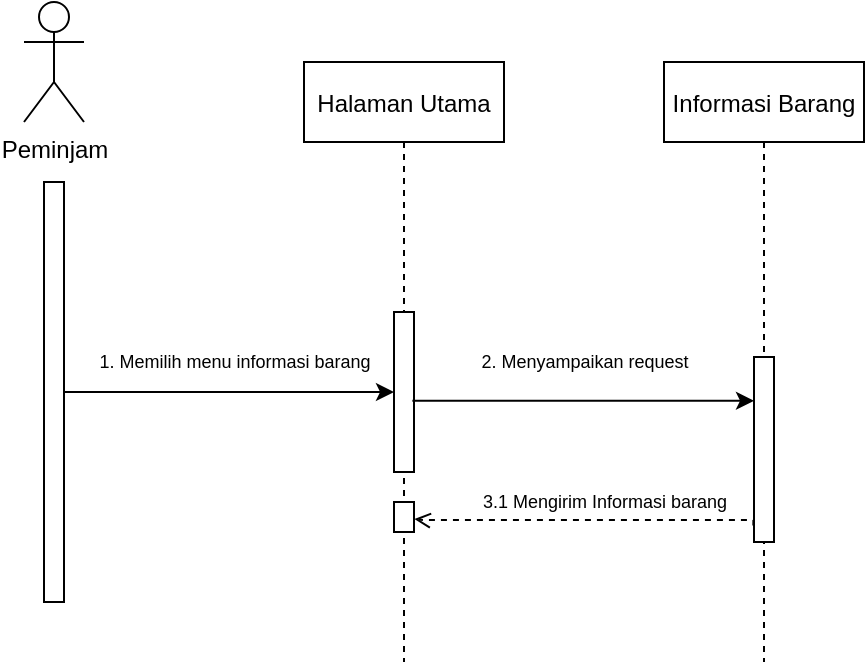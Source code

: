<mxfile version="20.3.0" type="device" pages="4"><diagram id="kgpKYQtTHZ0yAKxKKP6v" name="Melihat Informasi Barang"><mxGraphModel dx="675" dy="1603" grid="1" gridSize="10" guides="1" tooltips="1" connect="1" arrows="1" fold="1" page="1" pageScale="1" pageWidth="850" pageHeight="1100" math="0" shadow="0"><root><mxCell id="0"/><mxCell id="1" parent="0"/><mxCell id="3nuBFxr9cyL0pnOWT2aG-5" value="Halaman Utama" style="shape=umlLifeline;perimeter=lifelinePerimeter;container=1;collapsible=0;recursiveResize=0;rounded=0;shadow=0;strokeWidth=1;" parent="1" vertex="1"><mxGeometry x="310" y="90" width="100" height="300" as="geometry"/></mxCell><mxCell id="pss_S8nYM6yiyfII1tPq-10" value="" style="html=1;points=[];perimeter=orthogonalPerimeter;" parent="3nuBFxr9cyL0pnOWT2aG-5" vertex="1"><mxGeometry x="45" y="125" width="10" height="80" as="geometry"/></mxCell><mxCell id="pss_S8nYM6yiyfII1tPq-17" value="" style="html=1;points=[];perimeter=orthogonalPerimeter;" parent="3nuBFxr9cyL0pnOWT2aG-5" vertex="1"><mxGeometry x="45" y="220" width="10" height="15" as="geometry"/></mxCell><mxCell id="pss_S8nYM6yiyfII1tPq-1" value="Informasi Barang" style="shape=umlLifeline;perimeter=lifelinePerimeter;container=1;collapsible=0;recursiveResize=0;rounded=0;shadow=0;strokeWidth=1;" parent="1" vertex="1"><mxGeometry x="490" y="90" width="100" height="300" as="geometry"/></mxCell><mxCell id="pss_S8nYM6yiyfII1tPq-13" value="" style="html=1;points=[];perimeter=orthogonalPerimeter;" parent="pss_S8nYM6yiyfII1tPq-1" vertex="1"><mxGeometry x="45" y="147.5" width="10" height="92.5" as="geometry"/></mxCell><mxCell id="pss_S8nYM6yiyfII1tPq-4" value="Peminjam" style="shape=umlActor;verticalLabelPosition=bottom;verticalAlign=top;html=1;" parent="1" vertex="1"><mxGeometry x="170" y="60" width="30" height="60" as="geometry"/></mxCell><mxCell id="pss_S8nYM6yiyfII1tPq-9" style="edgeStyle=orthogonalEdgeStyle;rounded=0;orthogonalLoop=1;jettySize=auto;html=1;" parent="1" source="pss_S8nYM6yiyfII1tPq-8" target="pss_S8nYM6yiyfII1tPq-10" edge="1"><mxGeometry relative="1" as="geometry"><mxPoint x="260" y="255" as="targetPoint"/></mxGeometry></mxCell><mxCell id="pss_S8nYM6yiyfII1tPq-8" value="" style="html=1;points=[];perimeter=orthogonalPerimeter;" parent="1" vertex="1"><mxGeometry x="180" y="150" width="10" height="210" as="geometry"/></mxCell><mxCell id="pss_S8nYM6yiyfII1tPq-15" value="" style="endArrow=classic;html=1;rounded=0;exitX=0.919;exitY=0.555;exitDx=0;exitDy=0;exitPerimeter=0;" parent="1" source="pss_S8nYM6yiyfII1tPq-10" target="pss_S8nYM6yiyfII1tPq-13" edge="1"><mxGeometry width="50" height="50" relative="1" as="geometry"><mxPoint x="410" y="250" as="sourcePoint"/><mxPoint x="460" y="200" as="targetPoint"/></mxGeometry></mxCell><mxCell id="pss_S8nYM6yiyfII1tPq-16" style="edgeStyle=orthogonalEdgeStyle;rounded=0;orthogonalLoop=1;jettySize=auto;html=1;entryX=1.02;entryY=0.569;entryDx=0;entryDy=0;entryPerimeter=0;dashed=1;endArrow=open;endFill=0;exitX=-0.033;exitY=0.911;exitDx=0;exitDy=0;exitPerimeter=0;" parent="1" source="pss_S8nYM6yiyfII1tPq-13" target="pss_S8nYM6yiyfII1tPq-17" edge="1"><mxGeometry relative="1" as="geometry"><mxPoint x="535.64" y="338.48" as="sourcePoint"/><Array as="points"><mxPoint x="535" y="319"/><mxPoint x="370" y="319"/></Array></mxGeometry></mxCell><mxCell id="pss_S8nYM6yiyfII1tPq-18" value="1. Memilih menu informasi barang" style="text;html=1;align=center;verticalAlign=middle;resizable=0;points=[];autosize=1;strokeColor=none;fillColor=none;strokeWidth=1;fontSize=9;" parent="1" vertex="1"><mxGeometry x="195" y="230" width="160" height="20" as="geometry"/></mxCell><mxCell id="pss_S8nYM6yiyfII1tPq-20" value="2. Menyampaikan request" style="text;html=1;align=center;verticalAlign=middle;resizable=0;points=[];autosize=1;strokeColor=none;fillColor=none;strokeWidth=1;fontSize=9;" parent="1" vertex="1"><mxGeometry x="385" y="230" width="130" height="20" as="geometry"/></mxCell><mxCell id="pss_S8nYM6yiyfII1tPq-21" value="3.1 Mengirim Informasi barang" style="text;html=1;align=center;verticalAlign=middle;resizable=0;points=[];autosize=1;strokeColor=none;fillColor=none;strokeWidth=1;fontSize=9;" parent="1" vertex="1"><mxGeometry x="385" y="300" width="150" height="20" as="geometry"/></mxCell></root></mxGraphModel></diagram><diagram id="Cf7iQ9cv6OaDWOjupCwa" name="Login"><mxGraphModel dx="1341" dy="1165" grid="1" gridSize="10" guides="1" tooltips="1" connect="1" arrows="1" fold="1" page="1" pageScale="1" pageWidth="850" pageHeight="1100" math="0" shadow="0"><root><mxCell id="0"/><mxCell id="1" parent="0"/><mxCell id="bRELgVxb7QbCj11Sw3iF-5" value="" style="rounded=0;whiteSpace=wrap;html=1;" parent="1" vertex="1"><mxGeometry x="-360" y="610" width="660" height="210" as="geometry"/></mxCell><mxCell id="ksM56RE-a_fq6iD_JGJz-1" value="Pengguna (Staff Barang / Peminjam)&amp;nbsp;" style="shape=umlActor;verticalLabelPosition=bottom;verticalAlign=top;html=1;" parent="1" vertex="1"><mxGeometry x="-740" y="160" width="30" height="60" as="geometry"/></mxCell><mxCell id="gEkaJrHt6rj0yQR2vIN1-3" style="edgeStyle=orthogonalEdgeStyle;rounded=0;orthogonalLoop=1;jettySize=auto;html=1;exitX=1.056;exitY=0.251;exitDx=0;exitDy=0;exitPerimeter=0;" parent="1" source="ksM56RE-a_fq6iD_JGJz-2" target="gEkaJrHt6rj0yQR2vIN1-2" edge="1"><mxGeometry relative="1" as="geometry"><mxPoint x="-710" y="365" as="sourcePoint"/></mxGeometry></mxCell><mxCell id="gEkaJrHt6rj0yQR2vIN1-10" style="edgeStyle=orthogonalEdgeStyle;rounded=0;orthogonalLoop=1;jettySize=auto;html=1;entryX=0.056;entryY=0.338;entryDx=0;entryDy=0;entryPerimeter=0;" parent="1" source="ksM56RE-a_fq6iD_JGJz-2" target="gEkaJrHt6rj0yQR2vIN1-9" edge="1"><mxGeometry relative="1" as="geometry"/></mxCell><mxCell id="gEkaJrHt6rj0yQR2vIN1-11" style="edgeStyle=orthogonalEdgeStyle;rounded=0;orthogonalLoop=1;jettySize=auto;html=1;exitX=1.027;exitY=0.543;exitDx=0;exitDy=0;exitPerimeter=0;entryX=-0.158;entryY=0.613;entryDx=0;entryDy=0;entryPerimeter=0;" parent="1" target="gEkaJrHt6rj0yQR2vIN1-9" edge="1"><mxGeometry relative="1" as="geometry"><mxPoint x="-347.33" y="503.44" as="targetPoint"/><mxPoint x="-719.73" y="504.06" as="sourcePoint"/></mxGeometry></mxCell><mxCell id="ksM56RE-a_fq6iD_JGJz-2" value="" style="html=1;points=[];perimeter=orthogonalPerimeter;" parent="1" vertex="1"><mxGeometry x="-730" y="260" width="10" height="420" as="geometry"/></mxCell><mxCell id="gEkaJrHt6rj0yQR2vIN1-1" value="Halaman Awal" style="shape=umlLifeline;perimeter=lifelinePerimeter;whiteSpace=wrap;html=1;container=1;collapsible=0;recursiveResize=0;outlineConnect=0;" parent="1" vertex="1"><mxGeometry x="-560" y="160" width="100" height="570" as="geometry"/></mxCell><mxCell id="gEkaJrHt6rj0yQR2vIN1-2" value="" style="html=1;points=[];perimeter=orthogonalPerimeter;" parent="gEkaJrHt6rj0yQR2vIN1-1" vertex="1"><mxGeometry x="45" y="175" width="10" height="60" as="geometry"/></mxCell><mxCell id="gEkaJrHt6rj0yQR2vIN1-13" value="2.2 Input password&lt;br&gt;&lt;div style=&quot;&quot;&gt;&lt;/div&gt;" style="text;html=1;align=left;verticalAlign=middle;resizable=0;points=[];autosize=1;strokeColor=none;fillColor=none;" parent="gEkaJrHt6rj0yQR2vIN1-1" vertex="1"><mxGeometry x="-90" y="314" width="120" height="30" as="geometry"/></mxCell><mxCell id="gEkaJrHt6rj0yQR2vIN1-4" value="1. Pengguna memilih menu login&amp;nbsp;" style="text;html=1;align=center;verticalAlign=middle;resizable=0;points=[];autosize=1;strokeColor=none;fillColor=none;" parent="1" vertex="1"><mxGeometry x="-720" y="330" width="200" height="30" as="geometry"/></mxCell><mxCell id="gEkaJrHt6rj0yQR2vIN1-5" value="Halaman Login" style="shape=umlLifeline;perimeter=lifelinePerimeter;whiteSpace=wrap;html=1;container=1;collapsible=0;recursiveResize=0;outlineConnect=0;" parent="1" vertex="1"><mxGeometry x="-390" y="160" width="100" height="690" as="geometry"/></mxCell><mxCell id="gEkaJrHt6rj0yQR2vIN1-6" value="" style="html=1;points=[];perimeter=orthogonalPerimeter;" parent="gEkaJrHt6rj0yQR2vIN1-5" vertex="1"><mxGeometry x="45" y="175" width="10" height="60" as="geometry"/></mxCell><mxCell id="gEkaJrHt6rj0yQR2vIN1-8" value="&lt;div style=&quot;&quot;&gt;&lt;span style=&quot;background-color: initial;&quot;&gt;2. Menuju Tampilan&lt;/span&gt;&lt;/div&gt;Halaman Login" style="text;html=1;align=left;verticalAlign=middle;resizable=0;points=[];autosize=1;strokeColor=none;fillColor=none;" parent="gEkaJrHt6rj0yQR2vIN1-5" vertex="1"><mxGeometry x="-104" y="166" width="130" height="40" as="geometry"/></mxCell><mxCell id="gEkaJrHt6rj0yQR2vIN1-9" value="" style="html=1;points=[];perimeter=orthogonalPerimeter;" parent="gEkaJrHt6rj0yQR2vIN1-5" vertex="1"><mxGeometry x="45" y="270" width="10" height="120" as="geometry"/></mxCell><mxCell id="bRELgVxb7QbCj11Sw3iF-2" value="" style="html=1;points=[];perimeter=orthogonalPerimeter;" parent="gEkaJrHt6rj0yQR2vIN1-5" vertex="1"><mxGeometry x="45" y="460" width="10" height="60" as="geometry"/></mxCell><mxCell id="gEkaJrHt6rj0yQR2vIN1-7" style="edgeStyle=orthogonalEdgeStyle;rounded=0;orthogonalLoop=1;jettySize=auto;html=1;" parent="1" source="gEkaJrHt6rj0yQR2vIN1-2" target="gEkaJrHt6rj0yQR2vIN1-6" edge="1"><mxGeometry relative="1" as="geometry"/></mxCell><mxCell id="gEkaJrHt6rj0yQR2vIN1-12" value="2.1 Input email/nim&lt;div style=&quot;&quot;&gt;&lt;/div&gt;" style="text;html=1;align=left;verticalAlign=middle;resizable=0;points=[];autosize=1;strokeColor=none;fillColor=none;" parent="1" vertex="1"><mxGeometry x="-650" y="439" width="120" height="30" as="geometry"/></mxCell><mxCell id="gEkaJrHt6rj0yQR2vIN1-14" value="Verifikasi Data" style="shape=umlLifeline;perimeter=lifelinePerimeter;whiteSpace=wrap;html=1;container=1;collapsible=0;recursiveResize=0;outlineConnect=0;" parent="1" vertex="1"><mxGeometry x="-180" y="160" width="100" height="700" as="geometry"/></mxCell><mxCell id="gEkaJrHt6rj0yQR2vIN1-17" value="" style="html=1;points=[];perimeter=orthogonalPerimeter;" parent="gEkaJrHt6rj0yQR2vIN1-14" vertex="1"><mxGeometry x="45" y="270" width="10" height="340" as="geometry"/></mxCell><mxCell id="gEkaJrHt6rj0yQR2vIN1-19" style="edgeStyle=orthogonalEdgeStyle;rounded=0;orthogonalLoop=1;jettySize=auto;html=1;entryX=-0.028;entryY=0.173;entryDx=0;entryDy=0;entryPerimeter=0;" parent="1" target="gEkaJrHt6rj0yQR2vIN1-17" edge="1"><mxGeometry relative="1" as="geometry"><mxPoint x="-335" y="489.015" as="sourcePoint"/><mxPoint x="-135.65" y="484.76" as="targetPoint"/></mxGeometry></mxCell><mxCell id="gEkaJrHt6rj0yQR2vIN1-20" value="3. Verifikasi data pengguna&lt;div style=&quot;&quot;&gt;&lt;/div&gt;" style="text;html=1;align=left;verticalAlign=middle;resizable=0;points=[];autosize=1;strokeColor=none;fillColor=none;" parent="1" vertex="1"><mxGeometry x="-316" y="457" width="170" height="30" as="geometry"/></mxCell><mxCell id="gEkaJrHt6rj0yQR2vIN1-21" value="Data Pengguna" style="shape=umlLifeline;perimeter=lifelinePerimeter;whiteSpace=wrap;html=1;container=1;collapsible=0;recursiveResize=0;outlineConnect=0;" parent="1" vertex="1"><mxGeometry x="10" y="160" width="100" height="700" as="geometry"/></mxCell><mxCell id="gEkaJrHt6rj0yQR2vIN1-22" value="" style="html=1;points=[];perimeter=orthogonalPerimeter;" parent="gEkaJrHt6rj0yQR2vIN1-21" vertex="1"><mxGeometry x="45" y="270" width="10" height="120" as="geometry"/></mxCell><mxCell id="gEkaJrHt6rj0yQR2vIN1-25" value="4. Menyeseuaikan dengan data&amp;nbsp;&lt;br&gt;yang ada.&amp;nbsp;&lt;br&gt;&lt;div style=&quot;&quot;&gt;&lt;/div&gt;" style="text;html=1;align=left;verticalAlign=middle;resizable=0;points=[];autosize=1;strokeColor=none;fillColor=none;" parent="gEkaJrHt6rj0yQR2vIN1-21" vertex="1"><mxGeometry x="-134" y="290" width="190" height="40" as="geometry"/></mxCell><mxCell id="gEkaJrHt6rj0yQR2vIN1-24" style="edgeStyle=orthogonalEdgeStyle;rounded=0;orthogonalLoop=1;jettySize=auto;html=1;exitX=1.265;exitY=0.174;exitDx=0;exitDy=0;exitPerimeter=0;" parent="1" source="gEkaJrHt6rj0yQR2vIN1-17" target="gEkaJrHt6rj0yQR2vIN1-22" edge="1"><mxGeometry relative="1" as="geometry"/></mxCell><mxCell id="gEkaJrHt6rj0yQR2vIN1-26" style="edgeStyle=orthogonalEdgeStyle;rounded=0;orthogonalLoop=1;jettySize=auto;html=1;entryX=1.049;entryY=0.293;entryDx=0;entryDy=0;entryPerimeter=0;dashed=1;endArrow=open;endFill=0;exitX=-0.171;exitY=0.825;exitDx=0;exitDy=0;exitPerimeter=0;" parent="1" source="gEkaJrHt6rj0yQR2vIN1-22" target="gEkaJrHt6rj0yQR2vIN1-17" edge="1"><mxGeometry relative="1" as="geometry"><Array as="points"/></mxGeometry></mxCell><mxCell id="gEkaJrHt6rj0yQR2vIN1-27" value="4.1 Hasil&lt;br&gt;&lt;div style=&quot;&quot;&gt;&lt;/div&gt;" style="text;html=1;align=left;verticalAlign=middle;resizable=0;points=[];autosize=1;strokeColor=none;fillColor=none;" parent="1" vertex="1"><mxGeometry x="-80" y="500" width="70" height="30" as="geometry"/></mxCell><mxCell id="wbRE2b_BNIoqAc78s2hS-1" value="Halaman Utama" style="shape=umlLifeline;perimeter=lifelinePerimeter;whiteSpace=wrap;html=1;container=1;collapsible=0;recursiveResize=0;outlineConnect=0;" parent="1" vertex="1"><mxGeometry x="219" y="160" width="100" height="700" as="geometry"/></mxCell><mxCell id="wbRE2b_BNIoqAc78s2hS-2" value="" style="html=1;points=[];perimeter=orthogonalPerimeter;" parent="wbRE2b_BNIoqAc78s2hS-1" vertex="1"><mxGeometry x="45" y="560" width="10" height="20" as="geometry"/></mxCell><mxCell id="bRELgVxb7QbCj11Sw3iF-3" style="edgeStyle=orthogonalEdgeStyle;rounded=0;orthogonalLoop=1;jettySize=auto;html=1;entryX=1.035;entryY=0.496;entryDx=0;entryDy=0;entryPerimeter=0;exitX=0.001;exitY=0.647;exitDx=0;exitDy=0;exitPerimeter=0;dashed=1;endArrow=open;endFill=0;" parent="1" source="gEkaJrHt6rj0yQR2vIN1-17" target="bRELgVxb7QbCj11Sw3iF-2" edge="1"><mxGeometry relative="1" as="geometry"><mxPoint x="-135.15" y="649.75" as="sourcePoint"/></mxGeometry></mxCell><mxCell id="bRELgVxb7QbCj11Sw3iF-4" style="edgeStyle=orthogonalEdgeStyle;rounded=0;orthogonalLoop=1;jettySize=auto;html=1;entryX=0.043;entryY=0.707;entryDx=0;entryDy=0;entryPerimeter=0;exitX=0.906;exitY=0.893;exitDx=0;exitDy=0;exitPerimeter=0;" parent="1" source="gEkaJrHt6rj0yQR2vIN1-17" target="wbRE2b_BNIoqAc78s2hS-2" edge="1"><mxGeometry relative="1" as="geometry"><mxPoint x="-124.53" y="733.22" as="sourcePoint"/></mxGeometry></mxCell><mxCell id="bRELgVxb7QbCj11Sw3iF-6" value="Invalid" style="text;html=1;align=center;verticalAlign=middle;resizable=0;points=[];autosize=1;strokeColor=none;fillColor=none;fontSize=9;" parent="1" vertex="1"><mxGeometry x="-320" y="620" width="50" height="20" as="geometry"/></mxCell><mxCell id="bRELgVxb7QbCj11Sw3iF-7" value="Valid" style="text;html=1;align=center;verticalAlign=middle;resizable=0;points=[];autosize=1;strokeColor=none;fillColor=none;fontSize=9;" parent="1" vertex="1"><mxGeometry x="-115" y="750" width="40" height="20" as="geometry"/></mxCell><mxCell id="bRELgVxb7QbCj11Sw3iF-9" value="4.1.1 Menampilkan pesan kesalahan&lt;br&gt;lalu kembali pada tampilan log in.&amp;nbsp;" style="text;html=1;align=center;verticalAlign=middle;resizable=0;points=[];autosize=1;strokeColor=none;fillColor=none;fontSize=9;" parent="1" vertex="1"><mxGeometry x="-330" y="660" width="170" height="40" as="geometry"/></mxCell><mxCell id="bRELgVxb7QbCj11Sw3iF-10" value="4.1.2 Login berhasil, pengguna akan &lt;br&gt;diarahkan ke halaman utama" style="text;html=1;align=left;verticalAlign=middle;resizable=0;points=[];autosize=1;strokeColor=none;fillColor=none;fontSize=9;" parent="1" vertex="1"><mxGeometry x="-120" y="690" width="170" height="40" as="geometry"/></mxCell></root></mxGraphModel></diagram><diagram id="MeR-qGfE1d_fvvfVOt5j" name="PEMINJAMAN BARANG"><mxGraphModel dx="491" dy="1165" grid="1" gridSize="10" guides="1" tooltips="1" connect="1" arrows="1" fold="1" page="1" pageScale="1" pageWidth="850" pageHeight="1100" math="0" shadow="0"><root><mxCell id="0"/><mxCell id="1" parent="0"/><mxCell id="nwXGFoZMPjAlocZVImxB-23" value="" style="verticalLabelPosition=bottom;verticalAlign=top;html=1;shape=mxgraph.basic.rect;fillColor2=none;strokeWidth=1;size=20;indent=5;fontSize=10;" parent="1" vertex="1"><mxGeometry x="440" y="358" width="590" height="162" as="geometry"/></mxCell><mxCell id="Yu0X44FT3E9kV7LCi3Nu-2" value="PEMINJAM" style="shape=umlActor;verticalLabelPosition=bottom;verticalAlign=top;html=1;" parent="1" vertex="1"><mxGeometry x="20" y="100" width="30" height="60" as="geometry"/></mxCell><mxCell id="Yu0X44FT3E9kV7LCi3Nu-3" value="Halaman Utama" style="shape=umlLifeline;perimeter=lifelinePerimeter;whiteSpace=wrap;html=1;container=1;collapsible=0;recursiveResize=0;outlineConnect=0;" parent="1" vertex="1"><mxGeometry x="170" y="120" width="100" height="590" as="geometry"/></mxCell><mxCell id="nwXGFoZMPjAlocZVImxB-1" value="" style="html=1;points=[];perimeter=orthogonalPerimeter;" parent="Yu0X44FT3E9kV7LCi3Nu-3" vertex="1"><mxGeometry x="45" y="120" width="10" height="80" as="geometry"/></mxCell><mxCell id="nwXGFoZMPjAlocZVImxB-2" style="edgeStyle=orthogonalEdgeStyle;rounded=0;orthogonalLoop=1;jettySize=auto;html=1;entryX=0.176;entryY=0.901;entryDx=0;entryDy=0;entryPerimeter=0;" parent="1" source="Z5P8g1PO-jmim6L-XuGj-1" target="nwXGFoZMPjAlocZVImxB-1" edge="1"><mxGeometry relative="1" as="geometry"><Array as="points"><mxPoint x="90" y="312"/><mxPoint x="90" y="312"/></Array></mxGeometry></mxCell><mxCell id="Z5P8g1PO-jmim6L-XuGj-1" value="" style="html=1;points=[];perimeter=orthogonalPerimeter;" parent="1" vertex="1"><mxGeometry x="30" y="200" width="10" height="210" as="geometry"/></mxCell><mxCell id="VDrauJvgw_y5iF8ciNxl-1" value="Check User" style="shape=umlLifeline;perimeter=lifelinePerimeter;whiteSpace=wrap;html=1;container=1;collapsible=0;recursiveResize=0;outlineConnect=0;" parent="1" vertex="1"><mxGeometry x="380" y="120" width="160" height="470" as="geometry"/></mxCell><mxCell id="nwXGFoZMPjAlocZVImxB-5" value="" style="html=1;points=[];perimeter=orthogonalPerimeter;" parent="VDrauJvgw_y5iF8ciNxl-1" vertex="1"><mxGeometry x="75" y="80" width="10" height="120" as="geometry"/></mxCell><mxCell id="nwXGFoZMPjAlocZVImxB-12" value="3.1 Hasil" style="text;html=1;align=left;verticalAlign=middle;resizable=0;points=[];autosize=1;strokeColor=none;fillColor=none;fontSize=10;" parent="VDrauJvgw_y5iF8ciNxl-1" vertex="1"><mxGeometry x="95" y="185" width="60" height="30" as="geometry"/></mxCell><mxCell id="nwXGFoZMPjAlocZVImxB-13" value="" style="html=1;points=[];perimeter=orthogonalPerimeter;" parent="VDrauJvgw_y5iF8ciNxl-1" vertex="1"><mxGeometry x="75" y="260" width="10" height="110" as="geometry"/></mxCell><mxCell id="nwXGFoZMPjAlocZVImxB-26" value="Invalid" style="text;html=1;align=center;verticalAlign=middle;resizable=0;points=[];autosize=1;strokeColor=none;fillColor=none;fontSize=7;" parent="VDrauJvgw_y5iF8ciNxl-1" vertex="1"><mxGeometry x="85" y="257" width="40" height="20" as="geometry"/></mxCell><mxCell id="VDrauJvgw_y5iF8ciNxl-2" value="Halaman Login" style="shape=umlLifeline;perimeter=lifelinePerimeter;whiteSpace=wrap;html=1;container=1;collapsible=0;recursiveResize=0;outlineConnect=0;" parent="1" vertex="1"><mxGeometry x="790" y="120" width="100" height="570" as="geometry"/></mxCell><mxCell id="nwXGFoZMPjAlocZVImxB-16" value="" style="html=1;points=[];perimeter=orthogonalPerimeter;" parent="VDrauJvgw_y5iF8ciNxl-2" vertex="1"><mxGeometry x="45" y="259" width="10" height="40" as="geometry"/></mxCell><mxCell id="VDrauJvgw_y5iF8ciNxl-4" value="Data Peminjam" style="shape=umlLifeline;perimeter=lifelinePerimeter;whiteSpace=wrap;html=1;container=1;collapsible=0;recursiveResize=0;outlineConnect=0;" parent="1" vertex="1"><mxGeometry x="616" y="120" width="100" height="570" as="geometry"/></mxCell><mxCell id="nwXGFoZMPjAlocZVImxB-7" value="" style="html=1;points=[];perimeter=orthogonalPerimeter;" parent="VDrauJvgw_y5iF8ciNxl-4" vertex="1"><mxGeometry x="45" y="120" width="10" height="110" as="geometry"/></mxCell><mxCell id="nwXGFoZMPjAlocZVImxB-3" value="1. Memilih menu meminjam&lt;br&gt;barang" style="text;html=1;align=center;verticalAlign=middle;resizable=0;points=[];autosize=1;strokeColor=none;fillColor=none;" parent="1" vertex="1"><mxGeometry x="40" y="270" width="170" height="40" as="geometry"/></mxCell><mxCell id="nwXGFoZMPjAlocZVImxB-4" style="edgeStyle=orthogonalEdgeStyle;rounded=0;orthogonalLoop=1;jettySize=auto;html=1;entryX=0.018;entryY=0.669;entryDx=0;entryDy=0;entryPerimeter=0;" parent="1" source="nwXGFoZMPjAlocZVImxB-1" target="nwXGFoZMPjAlocZVImxB-5" edge="1"><mxGeometry relative="1" as="geometry"><mxPoint x="370.0" y="280" as="targetPoint"/></mxGeometry></mxCell><mxCell id="nwXGFoZMPjAlocZVImxB-6" value="2. Mengirim Request" style="text;html=1;align=center;verticalAlign=middle;resizable=0;points=[];autosize=1;strokeColor=none;fillColor=none;" parent="1" vertex="1"><mxGeometry x="260" y="245" width="130" height="30" as="geometry"/></mxCell><mxCell id="nwXGFoZMPjAlocZVImxB-9" style="edgeStyle=orthogonalEdgeStyle;rounded=0;orthogonalLoop=1;jettySize=auto;html=1;entryX=0;entryY=0.359;entryDx=0;entryDy=0;entryPerimeter=0;exitX=0.943;exitY=0.658;exitDx=0;exitDy=0;exitPerimeter=0;" parent="1" source="nwXGFoZMPjAlocZVImxB-5" target="nwXGFoZMPjAlocZVImxB-7" edge="1"><mxGeometry relative="1" as="geometry"><mxPoint x="640" y="280" as="targetPoint"/></mxGeometry></mxCell><mxCell id="nwXGFoZMPjAlocZVImxB-10" value="3. Mengirim informasi data &lt;br style=&quot;font-size: 10px;&quot;&gt;pengguna apakah login/belum" style="text;html=1;align=left;verticalAlign=middle;resizable=0;points=[];autosize=1;strokeColor=none;fillColor=none;fontSize=10;" parent="1" vertex="1"><mxGeometry x="486" y="240" width="160" height="40" as="geometry"/></mxCell><mxCell id="nwXGFoZMPjAlocZVImxB-11" style="edgeStyle=orthogonalEdgeStyle;rounded=0;orthogonalLoop=1;jettySize=auto;html=1;entryX=1.024;entryY=0.834;entryDx=0;entryDy=0;entryPerimeter=0;fontSize=10;dashed=1;endArrow=open;endFill=0;exitX=-0.044;exitY=0.546;exitDx=0;exitDy=0;exitPerimeter=0;" parent="1" source="nwXGFoZMPjAlocZVImxB-7" target="nwXGFoZMPjAlocZVImxB-5" edge="1"><mxGeometry relative="1" as="geometry"><mxPoint x="630" y="300" as="sourcePoint"/></mxGeometry></mxCell><mxCell id="nwXGFoZMPjAlocZVImxB-15" style="edgeStyle=orthogonalEdgeStyle;rounded=0;orthogonalLoop=1;jettySize=auto;html=1;fontSize=10;endArrow=classic;endFill=1;entryX=-0.009;entryY=0.152;entryDx=0;entryDy=0;entryPerimeter=0;" parent="1" edge="1"><mxGeometry relative="1" as="geometry"><mxPoint x="834.91" y="399.88" as="targetPoint"/><mxPoint x="465" y="400.5" as="sourcePoint"/><Array as="points"><mxPoint x="650" y="401"/><mxPoint x="835" y="400"/></Array></mxGeometry></mxCell><mxCell id="nwXGFoZMPjAlocZVImxB-18" value="Pengisian Form Peminjaman" style="shape=umlLifeline;perimeter=lifelinePerimeter;whiteSpace=wrap;html=1;container=1;collapsible=0;recursiveResize=0;outlineConnect=0;" parent="1" vertex="1"><mxGeometry x="960" y="120" width="100" height="570" as="geometry"/></mxCell><mxCell id="nwXGFoZMPjAlocZVImxB-19" value="" style="html=1;points=[];perimeter=orthogonalPerimeter;" parent="nwXGFoZMPjAlocZVImxB-18" vertex="1"><mxGeometry x="45" y="280" width="10" height="65" as="geometry"/></mxCell><mxCell id="nwXGFoZMPjAlocZVImxB-20" style="edgeStyle=orthogonalEdgeStyle;rounded=0;orthogonalLoop=1;jettySize=auto;html=1;entryX=0.003;entryY=0.832;entryDx=0;entryDy=0;entryPerimeter=0;fontSize=10;endArrow=classic;endFill=1;" parent="1" edge="1"><mxGeometry relative="1" as="geometry"><mxPoint x="465" y="455.0" as="sourcePoint"/><mxPoint x="1005.03" y="454.08" as="targetPoint"/><Array as="points"><mxPoint x="735" y="455"/><mxPoint x="1005" y="454"/></Array></mxGeometry></mxCell><mxCell id="nwXGFoZMPjAlocZVImxB-21" value="4. Menuju halaman Pengisian Formulir" style="text;html=1;align=left;verticalAlign=middle;resizable=0;points=[];autosize=1;strokeColor=none;fillColor=none;fontSize=9;" parent="1" vertex="1"><mxGeometry x="497" y="465" width="180" height="20" as="geometry"/></mxCell><mxCell id="nwXGFoZMPjAlocZVImxB-22" value="5. Menuju halaman login&amp;nbsp;" style="text;html=1;align=left;verticalAlign=middle;resizable=0;points=[];autosize=1;strokeColor=none;fillColor=none;fontSize=10;" parent="1" vertex="1"><mxGeometry x="500" y="373" width="140" height="30" as="geometry"/></mxCell><mxCell id="nwXGFoZMPjAlocZVImxB-24" value="" style="endArrow=none;dashed=1;html=1;strokeWidth=2;rounded=0;fontSize=10;exitX=-0.001;exitY=0.474;exitDx=0;exitDy=0;exitPerimeter=0;" parent="1" edge="1"><mxGeometry width="50" height="50" relative="1" as="geometry"><mxPoint x="439.38" y="430.788" as="sourcePoint"/><mxPoint x="1030" y="430" as="targetPoint"/></mxGeometry></mxCell><mxCell id="nwXGFoZMPjAlocZVImxB-25" value="Valid" style="text;html=1;align=center;verticalAlign=middle;resizable=0;points=[];autosize=1;strokeColor=none;fillColor=none;fontSize=7;" parent="1" vertex="1"><mxGeometry x="465" y="465" width="40" height="20" as="geometry"/></mxCell><mxCell id="nwXGFoZMPjAlocZVImxB-29" value="Riwayat Formulir Peminjaman" style="shape=umlLifeline;perimeter=lifelinePerimeter;whiteSpace=wrap;html=1;container=1;collapsible=0;recursiveResize=0;outlineConnect=0;" parent="1" vertex="1"><mxGeometry x="1190" y="120" width="100" height="570" as="geometry"/></mxCell><mxCell id="nwXGFoZMPjAlocZVImxB-30" value="" style="html=1;points=[];perimeter=orthogonalPerimeter;" parent="nwXGFoZMPjAlocZVImxB-29" vertex="1"><mxGeometry x="45" y="313" width="10" height="40" as="geometry"/></mxCell><mxCell id="nwXGFoZMPjAlocZVImxB-32" style="edgeStyle=orthogonalEdgeStyle;rounded=0;orthogonalLoop=1;jettySize=auto;html=1;entryX=0.16;entryY=0.475;entryDx=0;entryDy=0;entryPerimeter=0;fontSize=9;endArrow=classic;endFill=1;exitX=1.037;exitY=0.813;exitDx=0;exitDy=0;exitPerimeter=0;" parent="1" source="nwXGFoZMPjAlocZVImxB-19" target="nwXGFoZMPjAlocZVImxB-30" edge="1"><mxGeometry relative="1" as="geometry"/></mxCell><mxCell id="nwXGFoZMPjAlocZVImxB-33" value="6. Mengirim Informasi Formulir&amp;nbsp;&lt;br&gt;Yang nantinya akan dibaca &lt;br&gt;oleh staff barang.&amp;nbsp;" style="text;html=1;align=left;verticalAlign=middle;resizable=0;points=[];autosize=1;strokeColor=none;fillColor=none;fontSize=10;" parent="1" vertex="1"><mxGeometry x="1060" y="403" width="160" height="50" as="geometry"/></mxCell></root></mxGraphModel></diagram><diagram id="p3i5Wr8g0tYCUHD0Dv6t" name="PERIZINAN BARANG"><mxGraphModel dx="900" dy="2137" grid="1" gridSize="10" guides="1" tooltips="1" connect="1" arrows="1" fold="1" page="1" pageScale="1" pageWidth="850" pageHeight="1100" math="0" shadow="0"><root><mxCell id="0"/><mxCell id="1" parent="0"/><mxCell id="u3_4V5AcEt68_VZM09rD-1" value="Staff Barang" style="shape=umlActor;verticalLabelPosition=bottom;verticalAlign=top;html=1;" parent="1" vertex="1"><mxGeometry x="30" y="40" width="30" height="60" as="geometry"/></mxCell><mxCell id="-3CkcdGV7r8lOBqCTCNm-2" style="edgeStyle=orthogonalEdgeStyle;rounded=0;orthogonalLoop=1;jettySize=auto;html=1;exitX=0.902;exitY=0.11;exitDx=0;exitDy=0;exitPerimeter=0;" parent="1" source="u3_4V5AcEt68_VZM09rD-2" target="-3CkcdGV7r8lOBqCTCNm-1" edge="1"><mxGeometry relative="1" as="geometry"/></mxCell><mxCell id="u3_4V5AcEt68_VZM09rD-2" value="" style="html=1;points=[];perimeter=orthogonalPerimeter;" parent="1" vertex="1"><mxGeometry x="40" y="127.5" width="10" height="210" as="geometry"/></mxCell><mxCell id="6dknaEEI5wQBkiECiLZn-1" value="Tampilan awal setelah Berhasil Login" style="shape=umlLifeline;perimeter=lifelinePerimeter;whiteSpace=wrap;html=1;container=1;collapsible=0;recursiveResize=0;outlineConnect=0;" parent="1" vertex="1"><mxGeometry x="170" y="40" width="130" height="280" as="geometry"/></mxCell><mxCell id="-3CkcdGV7r8lOBqCTCNm-1" value="" style="html=1;points=[];perimeter=orthogonalPerimeter;" parent="6dknaEEI5wQBkiECiLZn-1" vertex="1"><mxGeometry x="60" y="80" width="10" height="60" as="geometry"/></mxCell><mxCell id="lArg8lBWrR3CMclJg0Ha-1" value="1. Memilih menu data peminjaman" style="text;html=1;align=center;verticalAlign=middle;resizable=0;points=[];autosize=1;strokeColor=none;fillColor=none;fontSize=9;" parent="1" vertex="1"><mxGeometry x="40" y="160" width="160" height="20" as="geometry"/></mxCell><mxCell id="lArg8lBWrR3CMclJg0Ha-2" value="Tampilan data peminjaman" style="shape=umlLifeline;perimeter=lifelinePerimeter;whiteSpace=wrap;html=1;container=1;collapsible=0;recursiveResize=0;outlineConnect=0;" parent="1" vertex="1"><mxGeometry x="350" y="40" width="130" height="280" as="geometry"/></mxCell><mxCell id="lArg8lBWrR3CMclJg0Ha-3" value="" style="html=1;points=[];perimeter=orthogonalPerimeter;" parent="lArg8lBWrR3CMclJg0Ha-2" vertex="1"><mxGeometry x="60" y="80" width="10" height="60" as="geometry"/></mxCell><mxCell id="lArg8lBWrR3CMclJg0Ha-4" style="edgeStyle=orthogonalEdgeStyle;rounded=0;orthogonalLoop=1;jettySize=auto;html=1;entryX=-0.078;entryY=0.512;entryDx=0;entryDy=0;entryPerimeter=0;fontSize=9;endArrow=classic;endFill=1;" parent="1" source="-3CkcdGV7r8lOBqCTCNm-1" target="lArg8lBWrR3CMclJg0Ha-3" edge="1"><mxGeometry relative="1" as="geometry"/></mxCell><mxCell id="lArg8lBWrR3CMclJg0Ha-5" value="2. Memilih formulir peminjaman &lt;br&gt;yang akan diberi perizinan" style="text;html=1;align=left;verticalAlign=middle;resizable=0;points=[];autosize=1;strokeColor=none;fillColor=none;fontSize=9;" parent="1" vertex="1"><mxGeometry x="248" y="150" width="150" height="40" as="geometry"/></mxCell><mxCell id="lArg8lBWrR3CMclJg0Ha-6" value="Halaman Membaca Formulir Peminjaman" style="shape=umlLifeline;perimeter=lifelinePerimeter;whiteSpace=wrap;html=1;container=1;collapsible=0;recursiveResize=0;outlineConnect=0;" parent="1" vertex="1"><mxGeometry x="548" y="40" width="150" height="280" as="geometry"/></mxCell><mxCell id="lArg8lBWrR3CMclJg0Ha-7" value="" style="html=1;points=[];perimeter=orthogonalPerimeter;" parent="lArg8lBWrR3CMclJg0Ha-6" vertex="1"><mxGeometry x="70" y="80" width="10" height="60" as="geometry"/></mxCell><mxCell id="lArg8lBWrR3CMclJg0Ha-10" value="4. Mengisi rincian perizinan yang diperlukan sesuai formulir, lalu pilih tombol kirim balasan.&amp;nbsp;" style="text;whiteSpace=wrap;html=1;fontSize=9;" parent="lArg8lBWrR3CMclJg0Ha-6" vertex="1"><mxGeometry x="86" y="117" width="130" height="35" as="geometry"/></mxCell><mxCell id="lArg8lBWrR3CMclJg0Ha-8" style="edgeStyle=orthogonalEdgeStyle;rounded=0;orthogonalLoop=1;jettySize=auto;html=1;fontSize=9;endArrow=classic;endFill=1;" parent="1" source="lArg8lBWrR3CMclJg0Ha-3" target="lArg8lBWrR3CMclJg0Ha-7" edge="1"><mxGeometry relative="1" as="geometry"/></mxCell><mxCell id="lArg8lBWrR3CMclJg0Ha-9" value="3. Membaca rincian formulir, lalu memilih &quot;balas&quot; formulir.&amp;nbsp;" style="text;whiteSpace=wrap;html=1;fontSize=9;" parent="1" vertex="1"><mxGeometry x="426" y="156" width="130" height="35" as="geometry"/></mxCell><mxCell id="lArg8lBWrR3CMclJg0Ha-11" value="Halaman membuat surat perizinan.&amp;nbsp;" style="shape=umlLifeline;perimeter=lifelinePerimeter;whiteSpace=wrap;html=1;container=1;collapsible=0;recursiveResize=0;outlineConnect=0;" parent="1" vertex="1"><mxGeometry x="770" y="40" width="130" height="280" as="geometry"/></mxCell><mxCell id="lArg8lBWrR3CMclJg0Ha-12" value="" style="html=1;points=[];perimeter=orthogonalPerimeter;" parent="lArg8lBWrR3CMclJg0Ha-11" vertex="1"><mxGeometry x="60" y="80" width="10" height="60" as="geometry"/></mxCell><mxCell id="lArg8lBWrR3CMclJg0Ha-13" style="edgeStyle=orthogonalEdgeStyle;rounded=0;orthogonalLoop=1;jettySize=auto;html=1;entryX=-0.078;entryY=0.493;entryDx=0;entryDy=0;entryPerimeter=0;fontSize=9;endArrow=classic;endFill=1;" parent="1" source="lArg8lBWrR3CMclJg0Ha-7" target="lArg8lBWrR3CMclJg0Ha-12" edge="1"><mxGeometry relative="1" as="geometry"/></mxCell><mxCell id="lArg8lBWrR3CMclJg0Ha-14" value="Halaman penyimpanan riwayat perizinan yang diberikan" style="shape=umlLifeline;perimeter=lifelinePerimeter;whiteSpace=wrap;html=1;container=1;collapsible=0;recursiveResize=0;outlineConnect=0;" parent="1" vertex="1"><mxGeometry x="970" y="40" width="142" height="280" as="geometry"/></mxCell><mxCell id="lArg8lBWrR3CMclJg0Ha-15" value="" style="html=1;points=[];perimeter=orthogonalPerimeter;" parent="lArg8lBWrR3CMclJg0Ha-14" vertex="1"><mxGeometry x="66" y="80" width="10" height="60" as="geometry"/></mxCell><mxCell id="lArg8lBWrR3CMclJg0Ha-16" style="edgeStyle=orthogonalEdgeStyle;rounded=0;orthogonalLoop=1;jettySize=auto;html=1;fontSize=9;endArrow=classic;endFill=1;" parent="1" source="lArg8lBWrR3CMclJg0Ha-12" target="lArg8lBWrR3CMclJg0Ha-15" edge="1"><mxGeometry relative="1" as="geometry"/></mxCell><mxCell id="lArg8lBWrR3CMclJg0Ha-17" value="5. Perizinan yang sudah dibuat, riwayatnya akan disimpan.&amp;nbsp;" style="text;whiteSpace=wrap;html=1;fontSize=9;" parent="1" vertex="1"><mxGeometry x="850" y="162.5" width="130" height="35" as="geometry"/></mxCell></root></mxGraphModel></diagram></mxfile>